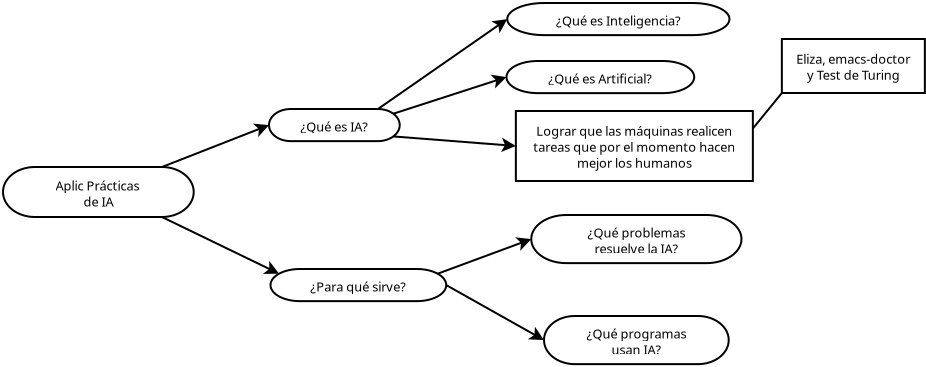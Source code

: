 <?xml version="1.0" encoding="UTF-8"?>
<dia:diagram xmlns:dia="http://www.lysator.liu.se/~alla/dia/">
  <dia:layer name="Fondo" visible="true">
    <dia:object type="Flowchart - Terminal" version="0" id="O0">
      <dia:attribute name="obj_pos">
        <dia:point val="1.932,13.5"/>
      </dia:attribute>
      <dia:attribute name="obj_bb">
        <dia:rectangle val="1.882,13.45;11.518,16.05"/>
      </dia:attribute>
      <dia:attribute name="elem_corner">
        <dia:point val="1.932,13.5"/>
      </dia:attribute>
      <dia:attribute name="elem_width">
        <dia:real val="9.536"/>
      </dia:attribute>
      <dia:attribute name="elem_height">
        <dia:real val="2.5"/>
      </dia:attribute>
      <dia:attribute name="line_width">
        <dia:real val="0.1"/>
      </dia:attribute>
      <dia:attribute name="line_colour">
        <dia:color val="#000000"/>
      </dia:attribute>
      <dia:attribute name="fill_colour">
        <dia:color val="#ffffff"/>
      </dia:attribute>
      <dia:attribute name="show_background">
        <dia:boolean val="true"/>
      </dia:attribute>
      <dia:attribute name="line_style">
        <dia:enum val="0"/>
        <dia:real val="1"/>
      </dia:attribute>
      <dia:attribute name="text">
        <dia:composite type="text">
          <dia:attribute name="string">
            <dia:string>#Aplic Prácticas
de IA#</dia:string>
          </dia:attribute>
          <dia:attribute name="font">
            <dia:font family="sans" style="0" name="Helvetica"/>
          </dia:attribute>
          <dia:attribute name="height">
            <dia:real val="0.8"/>
          </dia:attribute>
          <dia:attribute name="pos">
            <dia:point val="6.7,14.6"/>
          </dia:attribute>
          <dia:attribute name="color">
            <dia:color val="#000000"/>
          </dia:attribute>
          <dia:attribute name="alignment">
            <dia:enum val="1"/>
          </dia:attribute>
        </dia:composite>
      </dia:attribute>
      <dia:attribute name="flip_horizontal">
        <dia:boolean val="false"/>
      </dia:attribute>
      <dia:attribute name="flip_vertical">
        <dia:boolean val="false"/>
      </dia:attribute>
    </dia:object>
    <dia:object type="Flowchart - Terminal" version="0" id="O1">
      <dia:attribute name="obj_pos">
        <dia:point val="15.232,10.6"/>
      </dia:attribute>
      <dia:attribute name="obj_bb">
        <dia:rectangle val="15.182,10.55;21.818,12.257"/>
      </dia:attribute>
      <dia:attribute name="elem_corner">
        <dia:point val="15.232,10.6"/>
      </dia:attribute>
      <dia:attribute name="elem_width">
        <dia:real val="6.536"/>
      </dia:attribute>
      <dia:attribute name="elem_height">
        <dia:real val="1.607"/>
      </dia:attribute>
      <dia:attribute name="line_width">
        <dia:real val="0.1"/>
      </dia:attribute>
      <dia:attribute name="line_colour">
        <dia:color val="#000000"/>
      </dia:attribute>
      <dia:attribute name="fill_colour">
        <dia:color val="#ffffff"/>
      </dia:attribute>
      <dia:attribute name="show_background">
        <dia:boolean val="true"/>
      </dia:attribute>
      <dia:attribute name="line_style">
        <dia:enum val="0"/>
        <dia:real val="1"/>
      </dia:attribute>
      <dia:attribute name="text">
        <dia:composite type="text">
          <dia:attribute name="string">
            <dia:string>#¿Qué es IA?#</dia:string>
          </dia:attribute>
          <dia:attribute name="font">
            <dia:font family="sans" style="0" name="Helvetica"/>
          </dia:attribute>
          <dia:attribute name="height">
            <dia:real val="0.8"/>
          </dia:attribute>
          <dia:attribute name="pos">
            <dia:point val="18.5,11.654"/>
          </dia:attribute>
          <dia:attribute name="color">
            <dia:color val="#000000"/>
          </dia:attribute>
          <dia:attribute name="alignment">
            <dia:enum val="1"/>
          </dia:attribute>
        </dia:composite>
      </dia:attribute>
      <dia:attribute name="flip_horizontal">
        <dia:boolean val="false"/>
      </dia:attribute>
      <dia:attribute name="flip_vertical">
        <dia:boolean val="false"/>
      </dia:attribute>
    </dia:object>
    <dia:object type="Flowchart - Terminal" version="0" id="O2">
      <dia:attribute name="obj_pos">
        <dia:point val="15.307,18.6"/>
      </dia:attribute>
      <dia:attribute name="obj_bb">
        <dia:rectangle val="15.257,18.55;24.143,20.257"/>
      </dia:attribute>
      <dia:attribute name="elem_corner">
        <dia:point val="15.307,18.6"/>
      </dia:attribute>
      <dia:attribute name="elem_width">
        <dia:real val="8.786"/>
      </dia:attribute>
      <dia:attribute name="elem_height">
        <dia:real val="1.607"/>
      </dia:attribute>
      <dia:attribute name="line_width">
        <dia:real val="0.1"/>
      </dia:attribute>
      <dia:attribute name="line_colour">
        <dia:color val="#000000"/>
      </dia:attribute>
      <dia:attribute name="fill_colour">
        <dia:color val="#ffffff"/>
      </dia:attribute>
      <dia:attribute name="show_background">
        <dia:boolean val="true"/>
      </dia:attribute>
      <dia:attribute name="line_style">
        <dia:enum val="0"/>
        <dia:real val="1"/>
      </dia:attribute>
      <dia:attribute name="text">
        <dia:composite type="text">
          <dia:attribute name="string">
            <dia:string>#¿Para qué sirve?#</dia:string>
          </dia:attribute>
          <dia:attribute name="font">
            <dia:font family="sans" style="0" name="Helvetica"/>
          </dia:attribute>
          <dia:attribute name="height">
            <dia:real val="0.8"/>
          </dia:attribute>
          <dia:attribute name="pos">
            <dia:point val="19.7,19.654"/>
          </dia:attribute>
          <dia:attribute name="color">
            <dia:color val="#000000"/>
          </dia:attribute>
          <dia:attribute name="alignment">
            <dia:enum val="1"/>
          </dia:attribute>
        </dia:composite>
      </dia:attribute>
      <dia:attribute name="flip_horizontal">
        <dia:boolean val="false"/>
      </dia:attribute>
      <dia:attribute name="flip_vertical">
        <dia:boolean val="false"/>
      </dia:attribute>
    </dia:object>
    <dia:object type="Flowchart - Terminal" version="0" id="O3">
      <dia:attribute name="obj_pos">
        <dia:point val="28.345,15.9"/>
      </dia:attribute>
      <dia:attribute name="obj_bb">
        <dia:rectangle val="28.295,15.85;38.905,18.357"/>
      </dia:attribute>
      <dia:attribute name="elem_corner">
        <dia:point val="28.345,15.9"/>
      </dia:attribute>
      <dia:attribute name="elem_width">
        <dia:real val="10.511"/>
      </dia:attribute>
      <dia:attribute name="elem_height">
        <dia:real val="2.407"/>
      </dia:attribute>
      <dia:attribute name="line_width">
        <dia:real val="0.1"/>
      </dia:attribute>
      <dia:attribute name="line_colour">
        <dia:color val="#000000"/>
      </dia:attribute>
      <dia:attribute name="fill_colour">
        <dia:color val="#ffffff"/>
      </dia:attribute>
      <dia:attribute name="show_background">
        <dia:boolean val="true"/>
      </dia:attribute>
      <dia:attribute name="line_style">
        <dia:enum val="0"/>
        <dia:real val="1"/>
      </dia:attribute>
      <dia:attribute name="text">
        <dia:composite type="text">
          <dia:attribute name="string">
            <dia:string>#¿Qué problemas
resuelve la IA?#</dia:string>
          </dia:attribute>
          <dia:attribute name="font">
            <dia:font family="sans" style="0" name="Helvetica"/>
          </dia:attribute>
          <dia:attribute name="height">
            <dia:real val="0.8"/>
          </dia:attribute>
          <dia:attribute name="pos">
            <dia:point val="33.6,16.954"/>
          </dia:attribute>
          <dia:attribute name="color">
            <dia:color val="#000000"/>
          </dia:attribute>
          <dia:attribute name="alignment">
            <dia:enum val="1"/>
          </dia:attribute>
        </dia:composite>
      </dia:attribute>
      <dia:attribute name="flip_horizontal">
        <dia:boolean val="false"/>
      </dia:attribute>
      <dia:attribute name="flip_vertical">
        <dia:boolean val="false"/>
      </dia:attribute>
    </dia:object>
    <dia:object type="Flowchart - Terminal" version="0" id="O4">
      <dia:attribute name="obj_pos">
        <dia:point val="28.982,20.95"/>
      </dia:attribute>
      <dia:attribute name="obj_bb">
        <dia:rectangle val="28.932,20.9;38.268,23.407"/>
      </dia:attribute>
      <dia:attribute name="elem_corner">
        <dia:point val="28.982,20.95"/>
      </dia:attribute>
      <dia:attribute name="elem_width">
        <dia:real val="9.236"/>
      </dia:attribute>
      <dia:attribute name="elem_height">
        <dia:real val="2.407"/>
      </dia:attribute>
      <dia:attribute name="line_width">
        <dia:real val="0.1"/>
      </dia:attribute>
      <dia:attribute name="line_colour">
        <dia:color val="#000000"/>
      </dia:attribute>
      <dia:attribute name="fill_colour">
        <dia:color val="#ffffff"/>
      </dia:attribute>
      <dia:attribute name="show_background">
        <dia:boolean val="true"/>
      </dia:attribute>
      <dia:attribute name="line_style">
        <dia:enum val="0"/>
        <dia:real val="1"/>
      </dia:attribute>
      <dia:attribute name="text">
        <dia:composite type="text">
          <dia:attribute name="string">
            <dia:string>#¿Qué programas
usan IA?#</dia:string>
          </dia:attribute>
          <dia:attribute name="font">
            <dia:font family="sans" style="0" name="Helvetica"/>
          </dia:attribute>
          <dia:attribute name="height">
            <dia:real val="0.8"/>
          </dia:attribute>
          <dia:attribute name="pos">
            <dia:point val="33.6,22.004"/>
          </dia:attribute>
          <dia:attribute name="color">
            <dia:color val="#000000"/>
          </dia:attribute>
          <dia:attribute name="alignment">
            <dia:enum val="1"/>
          </dia:attribute>
        </dia:composite>
      </dia:attribute>
      <dia:attribute name="flip_horizontal">
        <dia:boolean val="false"/>
      </dia:attribute>
      <dia:attribute name="flip_vertical">
        <dia:boolean val="false"/>
      </dia:attribute>
    </dia:object>
    <dia:object type="Flowchart - Terminal" version="0" id="O5">
      <dia:attribute name="obj_pos">
        <dia:point val="27.145,5.3"/>
      </dia:attribute>
      <dia:attribute name="obj_bb">
        <dia:rectangle val="27.095,5.25;38.305,6.957"/>
      </dia:attribute>
      <dia:attribute name="elem_corner">
        <dia:point val="27.145,5.3"/>
      </dia:attribute>
      <dia:attribute name="elem_width">
        <dia:real val="11.111"/>
      </dia:attribute>
      <dia:attribute name="elem_height">
        <dia:real val="1.607"/>
      </dia:attribute>
      <dia:attribute name="line_width">
        <dia:real val="0.1"/>
      </dia:attribute>
      <dia:attribute name="line_colour">
        <dia:color val="#000000"/>
      </dia:attribute>
      <dia:attribute name="fill_colour">
        <dia:color val="#ffffff"/>
      </dia:attribute>
      <dia:attribute name="show_background">
        <dia:boolean val="true"/>
      </dia:attribute>
      <dia:attribute name="line_style">
        <dia:enum val="0"/>
        <dia:real val="1"/>
      </dia:attribute>
      <dia:attribute name="text">
        <dia:composite type="text">
          <dia:attribute name="string">
            <dia:string>#¿Qué es Inteligencia?#</dia:string>
          </dia:attribute>
          <dia:attribute name="font">
            <dia:font family="sans" style="0" name="Helvetica"/>
          </dia:attribute>
          <dia:attribute name="height">
            <dia:real val="0.8"/>
          </dia:attribute>
          <dia:attribute name="pos">
            <dia:point val="32.7,6.354"/>
          </dia:attribute>
          <dia:attribute name="color">
            <dia:color val="#000000"/>
          </dia:attribute>
          <dia:attribute name="alignment">
            <dia:enum val="1"/>
          </dia:attribute>
        </dia:composite>
      </dia:attribute>
      <dia:attribute name="flip_horizontal">
        <dia:boolean val="false"/>
      </dia:attribute>
      <dia:attribute name="flip_vertical">
        <dia:boolean val="false"/>
      </dia:attribute>
    </dia:object>
    <dia:object type="Flowchart - Terminal" version="0" id="O6">
      <dia:attribute name="obj_pos">
        <dia:point val="27.107,8.2"/>
      </dia:attribute>
      <dia:attribute name="obj_bb">
        <dia:rectangle val="27.057,8.15;36.543,9.857"/>
      </dia:attribute>
      <dia:attribute name="elem_corner">
        <dia:point val="27.107,8.2"/>
      </dia:attribute>
      <dia:attribute name="elem_width">
        <dia:real val="9.386"/>
      </dia:attribute>
      <dia:attribute name="elem_height">
        <dia:real val="1.607"/>
      </dia:attribute>
      <dia:attribute name="line_width">
        <dia:real val="0.1"/>
      </dia:attribute>
      <dia:attribute name="line_colour">
        <dia:color val="#000000"/>
      </dia:attribute>
      <dia:attribute name="fill_colour">
        <dia:color val="#ffffff"/>
      </dia:attribute>
      <dia:attribute name="show_background">
        <dia:boolean val="true"/>
      </dia:attribute>
      <dia:attribute name="line_style">
        <dia:enum val="0"/>
        <dia:real val="1"/>
      </dia:attribute>
      <dia:attribute name="text">
        <dia:composite type="text">
          <dia:attribute name="string">
            <dia:string>#¿Qué es Artificial?#</dia:string>
          </dia:attribute>
          <dia:attribute name="font">
            <dia:font family="sans" style="0" name="Helvetica"/>
          </dia:attribute>
          <dia:attribute name="height">
            <dia:real val="0.8"/>
          </dia:attribute>
          <dia:attribute name="pos">
            <dia:point val="31.8,9.254"/>
          </dia:attribute>
          <dia:attribute name="color">
            <dia:color val="#000000"/>
          </dia:attribute>
          <dia:attribute name="alignment">
            <dia:enum val="1"/>
          </dia:attribute>
        </dia:composite>
      </dia:attribute>
      <dia:attribute name="flip_horizontal">
        <dia:boolean val="false"/>
      </dia:attribute>
      <dia:attribute name="flip_vertical">
        <dia:boolean val="false"/>
      </dia:attribute>
    </dia:object>
    <dia:object type="Flowchart - Box" version="0" id="O7">
      <dia:attribute name="obj_pos">
        <dia:point val="27.575,10.7"/>
      </dia:attribute>
      <dia:attribute name="obj_bb">
        <dia:rectangle val="27.525,10.65;39.475,14.25"/>
      </dia:attribute>
      <dia:attribute name="elem_corner">
        <dia:point val="27.575,10.7"/>
      </dia:attribute>
      <dia:attribute name="elem_width">
        <dia:real val="11.85"/>
      </dia:attribute>
      <dia:attribute name="elem_height">
        <dia:real val="3.5"/>
      </dia:attribute>
      <dia:attribute name="show_background">
        <dia:boolean val="true"/>
      </dia:attribute>
      <dia:attribute name="padding">
        <dia:real val="0.5"/>
      </dia:attribute>
      <dia:attribute name="text">
        <dia:composite type="text">
          <dia:attribute name="string">
            <dia:string>#Lograr que las máquinas realicen
tareas que por el momento hacen
mejor los humanos#</dia:string>
          </dia:attribute>
          <dia:attribute name="font">
            <dia:font family="sans" style="0" name="Helvetica"/>
          </dia:attribute>
          <dia:attribute name="height">
            <dia:real val="0.8"/>
          </dia:attribute>
          <dia:attribute name="pos">
            <dia:point val="33.5,11.9"/>
          </dia:attribute>
          <dia:attribute name="color">
            <dia:color val="#000000"/>
          </dia:attribute>
          <dia:attribute name="alignment">
            <dia:enum val="1"/>
          </dia:attribute>
        </dia:composite>
      </dia:attribute>
    </dia:object>
    <dia:object type="Flowchart - Box" version="0" id="O8">
      <dia:attribute name="obj_pos">
        <dia:point val="40.875,7.1"/>
      </dia:attribute>
      <dia:attribute name="obj_bb">
        <dia:rectangle val="40.825,7.05;48.075,9.85"/>
      </dia:attribute>
      <dia:attribute name="elem_corner">
        <dia:point val="40.875,7.1"/>
      </dia:attribute>
      <dia:attribute name="elem_width">
        <dia:real val="7.15"/>
      </dia:attribute>
      <dia:attribute name="elem_height">
        <dia:real val="2.7"/>
      </dia:attribute>
      <dia:attribute name="show_background">
        <dia:boolean val="true"/>
      </dia:attribute>
      <dia:attribute name="padding">
        <dia:real val="0.5"/>
      </dia:attribute>
      <dia:attribute name="text">
        <dia:composite type="text">
          <dia:attribute name="string">
            <dia:string>#Eliza, emacs-doctor
y Test de Turing#</dia:string>
          </dia:attribute>
          <dia:attribute name="font">
            <dia:font family="sans" style="0" name="Helvetica"/>
          </dia:attribute>
          <dia:attribute name="height">
            <dia:real val="0.8"/>
          </dia:attribute>
          <dia:attribute name="pos">
            <dia:point val="44.45,8.3"/>
          </dia:attribute>
          <dia:attribute name="color">
            <dia:color val="#000000"/>
          </dia:attribute>
          <dia:attribute name="alignment">
            <dia:enum val="1"/>
          </dia:attribute>
        </dia:composite>
      </dia:attribute>
    </dia:object>
    <dia:object type="Standard - Line" version="0" id="O9">
      <dia:attribute name="obj_pos">
        <dia:point val="9.879,13.5"/>
      </dia:attribute>
      <dia:attribute name="obj_bb">
        <dia:rectangle val="9.814,10.92;15.461,13.565"/>
      </dia:attribute>
      <dia:attribute name="conn_endpoints">
        <dia:point val="9.879,13.5"/>
        <dia:point val="15.232,11.404"/>
      </dia:attribute>
      <dia:attribute name="numcp">
        <dia:int val="1"/>
      </dia:attribute>
      <dia:attribute name="end_arrow">
        <dia:enum val="22"/>
      </dia:attribute>
      <dia:attribute name="end_arrow_length">
        <dia:real val="0.5"/>
      </dia:attribute>
      <dia:attribute name="end_arrow_width">
        <dia:real val="0.5"/>
      </dia:attribute>
      <dia:connections>
        <dia:connection handle="0" to="O0" connection="4"/>
        <dia:connection handle="1" to="O1" connection="6"/>
      </dia:connections>
    </dia:object>
    <dia:object type="Standard - Line" version="0" id="O10">
      <dia:attribute name="obj_pos">
        <dia:point val="9.879,16"/>
      </dia:attribute>
      <dia:attribute name="obj_bb">
        <dia:rectangle val="9.812,15.933;15.999,19.307"/>
      </dia:attribute>
      <dia:attribute name="conn_endpoints">
        <dia:point val="9.879,16"/>
        <dia:point val="15.736,18.835"/>
      </dia:attribute>
      <dia:attribute name="numcp">
        <dia:int val="1"/>
      </dia:attribute>
      <dia:attribute name="end_arrow">
        <dia:enum val="22"/>
      </dia:attribute>
      <dia:attribute name="end_arrow_length">
        <dia:real val="0.5"/>
      </dia:attribute>
      <dia:attribute name="end_arrow_width">
        <dia:real val="0.5"/>
      </dia:attribute>
      <dia:connections>
        <dia:connection handle="0" to="O0" connection="12"/>
        <dia:connection handle="1" to="O2" connection="5"/>
      </dia:connections>
    </dia:object>
    <dia:object type="Standard - Line" version="0" id="O11">
      <dia:attribute name="obj_pos">
        <dia:point val="21.449,11.972"/>
      </dia:attribute>
      <dia:attribute name="obj_bb">
        <dia:rectangle val="21.395,11.918;27.664,12.952"/>
      </dia:attribute>
      <dia:attribute name="conn_endpoints">
        <dia:point val="21.449,11.972"/>
        <dia:point val="27.575,12.45"/>
      </dia:attribute>
      <dia:attribute name="numcp">
        <dia:int val="1"/>
      </dia:attribute>
      <dia:attribute name="end_arrow">
        <dia:enum val="22"/>
      </dia:attribute>
      <dia:attribute name="end_arrow_length">
        <dia:real val="0.5"/>
      </dia:attribute>
      <dia:attribute name="end_arrow_width">
        <dia:real val="0.5"/>
      </dia:attribute>
      <dia:connections>
        <dia:connection handle="0" to="O1" connection="11"/>
        <dia:connection handle="1" to="O7" connection="7"/>
      </dia:connections>
    </dia:object>
    <dia:object type="Standard - Line" version="0" id="O12">
      <dia:attribute name="obj_pos">
        <dia:point val="21.449,10.835"/>
      </dia:attribute>
      <dia:attribute name="obj_bb">
        <dia:rectangle val="21.386,8.512;27.309,10.898"/>
      </dia:attribute>
      <dia:attribute name="conn_endpoints">
        <dia:point val="21.449,10.835"/>
        <dia:point val="27.107,9.004"/>
      </dia:attribute>
      <dia:attribute name="numcp">
        <dia:int val="1"/>
      </dia:attribute>
      <dia:attribute name="end_arrow">
        <dia:enum val="22"/>
      </dia:attribute>
      <dia:attribute name="end_arrow_length">
        <dia:real val="0.5"/>
      </dia:attribute>
      <dia:attribute name="end_arrow_width">
        <dia:real val="0.5"/>
      </dia:attribute>
      <dia:connections>
        <dia:connection handle="0" to="O1" connection="9"/>
        <dia:connection handle="1" to="O6" connection="6"/>
      </dia:connections>
    </dia:object>
    <dia:object type="Standard - Line" version="0" id="O13">
      <dia:attribute name="obj_pos">
        <dia:point val="20.679,10.6"/>
      </dia:attribute>
      <dia:attribute name="obj_bb">
        <dia:rectangle val="20.609,5.665;27.471,10.67"/>
      </dia:attribute>
      <dia:attribute name="conn_endpoints">
        <dia:point val="20.679,10.6"/>
        <dia:point val="27.145,6.104"/>
      </dia:attribute>
      <dia:attribute name="numcp">
        <dia:int val="1"/>
      </dia:attribute>
      <dia:attribute name="end_arrow">
        <dia:enum val="22"/>
      </dia:attribute>
      <dia:attribute name="end_arrow_length">
        <dia:real val="0.5"/>
      </dia:attribute>
      <dia:attribute name="end_arrow_width">
        <dia:real val="0.5"/>
      </dia:attribute>
      <dia:connections>
        <dia:connection handle="0" to="O1" connection="4"/>
        <dia:connection handle="1" to="O5" connection="6"/>
      </dia:connections>
    </dia:object>
    <dia:object type="Standard - Line" version="0" id="O14">
      <dia:attribute name="obj_pos">
        <dia:point val="39.425,11.575"/>
      </dia:attribute>
      <dia:attribute name="obj_bb">
        <dia:rectangle val="39.355,9.73;40.946,11.645"/>
      </dia:attribute>
      <dia:attribute name="conn_endpoints">
        <dia:point val="39.425,11.575"/>
        <dia:point val="40.875,9.8"/>
      </dia:attribute>
      <dia:attribute name="numcp">
        <dia:int val="1"/>
      </dia:attribute>
      <dia:connections>
        <dia:connection handle="0" to="O7" connection="6"/>
        <dia:connection handle="1" to="O8" connection="11"/>
      </dia:connections>
    </dia:object>
    <dia:object type="Standard - Line" version="0" id="O15">
      <dia:attribute name="obj_pos">
        <dia:point val="24.093,19.404"/>
      </dia:attribute>
      <dia:attribute name="obj_bb">
        <dia:rectangle val="24.025,19.335;29.271,22.614"/>
      </dia:attribute>
      <dia:attribute name="conn_endpoints">
        <dia:point val="24.093,19.404"/>
        <dia:point val="28.982,22.154"/>
      </dia:attribute>
      <dia:attribute name="numcp">
        <dia:int val="1"/>
      </dia:attribute>
      <dia:attribute name="end_arrow">
        <dia:enum val="22"/>
      </dia:attribute>
      <dia:attribute name="end_arrow_length">
        <dia:real val="0.5"/>
      </dia:attribute>
      <dia:attribute name="end_arrow_width">
        <dia:real val="0.5"/>
      </dia:attribute>
      <dia:connections>
        <dia:connection handle="0" to="O2" connection="10"/>
        <dia:connection handle="1" to="O4" connection="6"/>
      </dia:connections>
    </dia:object>
    <dia:object type="Standard - Line" version="0" id="O16">
      <dia:attribute name="obj_pos">
        <dia:point val="23.664,18.835"/>
      </dia:attribute>
      <dia:attribute name="obj_bb">
        <dia:rectangle val="23.6,16.617;28.565,18.9"/>
      </dia:attribute>
      <dia:attribute name="conn_endpoints">
        <dia:point val="23.664,18.835"/>
        <dia:point val="28.345,17.104"/>
      </dia:attribute>
      <dia:attribute name="numcp">
        <dia:int val="1"/>
      </dia:attribute>
      <dia:attribute name="end_arrow">
        <dia:enum val="22"/>
      </dia:attribute>
      <dia:attribute name="end_arrow_length">
        <dia:real val="0.5"/>
      </dia:attribute>
      <dia:attribute name="end_arrow_width">
        <dia:real val="0.5"/>
      </dia:attribute>
      <dia:connections>
        <dia:connection handle="0" to="O2" connection="9"/>
        <dia:connection handle="1" to="O3" connection="6"/>
      </dia:connections>
    </dia:object>
  </dia:layer>
</dia:diagram>
